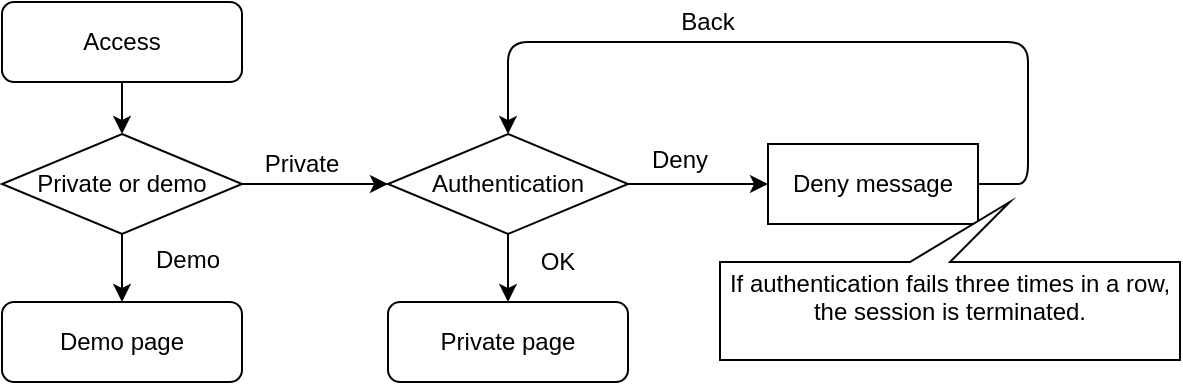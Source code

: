 <mxfile version="13.1.3">
    <diagram id="6hGFLwfOUW9BJ-s0fimq" name="Page-1">
        <mxGraphModel dx="626" dy="478" grid="1" gridSize="10" guides="1" tooltips="1" connect="1" arrows="1" fold="1" page="1" pageScale="1" pageWidth="827" pageHeight="1169" math="0" shadow="0">
            <root>
                <mxCell id="0"/>
                <mxCell id="1" parent="0"/>
                <mxCell id="4" value="Access" style="rounded=1;whiteSpace=wrap;html=1;" vertex="1" parent="1">
                    <mxGeometry x="7" y="10" width="120" height="40" as="geometry"/>
                </mxCell>
                <mxCell id="5" value="" style="endArrow=classic;html=1;exitX=0.5;exitY=1;exitDx=0;exitDy=0;" edge="1" parent="1" source="4" target="6">
                    <mxGeometry width="50" height="50" relative="1" as="geometry">
                        <mxPoint x="197" y="200" as="sourcePoint"/>
                        <mxPoint x="227" y="80" as="targetPoint"/>
                    </mxGeometry>
                </mxCell>
                <mxCell id="6" value="Private or demo" style="rhombus;whiteSpace=wrap;html=1;" vertex="1" parent="1">
                    <mxGeometry x="7" y="76" width="120" height="50" as="geometry"/>
                </mxCell>
                <mxCell id="7" value="" style="endArrow=classic;html=1;exitX=1;exitY=0.5;exitDx=0;exitDy=0;" edge="1" parent="1" source="6" target="15">
                    <mxGeometry width="50" height="50" relative="1" as="geometry">
                        <mxPoint x="197" y="166" as="sourcePoint"/>
                        <mxPoint x="195" y="116" as="targetPoint"/>
                    </mxGeometry>
                </mxCell>
                <mxCell id="8" value="" style="endArrow=classic;html=1;exitX=0.5;exitY=1;exitDx=0;exitDy=0;" edge="1" parent="1" source="6">
                    <mxGeometry width="50" height="50" relative="1" as="geometry">
                        <mxPoint x="197" y="166" as="sourcePoint"/>
                        <mxPoint x="67" y="160" as="targetPoint"/>
                    </mxGeometry>
                </mxCell>
                <mxCell id="11" value="Private" style="text;html=1;strokeColor=none;fillColor=none;align=center;verticalAlign=middle;whiteSpace=wrap;rounded=0;" vertex="1" parent="1">
                    <mxGeometry x="137" y="81" width="40" height="20" as="geometry"/>
                </mxCell>
                <mxCell id="13" value="Demo" style="text;html=1;strokeColor=none;fillColor=none;align=center;verticalAlign=middle;whiteSpace=wrap;rounded=0;" vertex="1" parent="1">
                    <mxGeometry x="80" y="129" width="40" height="20" as="geometry"/>
                </mxCell>
                <mxCell id="15" value="&lt;span&gt;Authentication&lt;/span&gt;" style="rhombus;whiteSpace=wrap;html=1;" vertex="1" parent="1">
                    <mxGeometry x="200" y="76" width="120" height="50" as="geometry"/>
                </mxCell>
                <mxCell id="16" value="" style="endArrow=classic;html=1;entryX=0;entryY=0.5;entryDx=0;entryDy=0;" edge="1" parent="1" target="25">
                    <mxGeometry width="50" height="50" relative="1" as="geometry">
                        <mxPoint x="320" y="101" as="sourcePoint"/>
                        <mxPoint x="360" y="101" as="targetPoint"/>
                    </mxGeometry>
                </mxCell>
                <mxCell id="17" value="Deny" style="text;html=1;strokeColor=none;fillColor=none;align=center;verticalAlign=middle;whiteSpace=wrap;rounded=0;" vertex="1" parent="1">
                    <mxGeometry x="326" y="79" width="40" height="20" as="geometry"/>
                </mxCell>
                <mxCell id="18" value="" style="endArrow=classic;html=1;exitX=0.5;exitY=1;exitDx=0;exitDy=0;entryX=0.5;entryY=0;entryDx=0;entryDy=0;" edge="1" parent="1" source="15" target="28">
                    <mxGeometry width="50" height="50" relative="1" as="geometry">
                        <mxPoint x="137" y="126" as="sourcePoint"/>
                        <mxPoint x="255" y="160" as="targetPoint"/>
                    </mxGeometry>
                </mxCell>
                <mxCell id="19" value="OK" style="text;html=1;strokeColor=none;fillColor=none;align=center;verticalAlign=middle;whiteSpace=wrap;rounded=0;" vertex="1" parent="1">
                    <mxGeometry x="265" y="130" width="40" height="20" as="geometry"/>
                </mxCell>
                <mxCell id="22" style="edgeStyle=orthogonalEdgeStyle;rounded=0;orthogonalLoop=1;jettySize=auto;html=1;exitX=0.5;exitY=1;exitDx=0;exitDy=0;" edge="1" parent="1" source="15" target="15">
                    <mxGeometry relative="1" as="geometry"/>
                </mxCell>
                <mxCell id="24" value="" style="endArrow=classic;html=1;exitX=1;exitY=0.5;exitDx=0;exitDy=0;entryX=0.5;entryY=0;entryDx=0;entryDy=0;" edge="1" parent="1" source="25" target="15">
                    <mxGeometry width="50" height="50" relative="1" as="geometry">
                        <mxPoint x="237" y="250" as="sourcePoint"/>
                        <mxPoint x="520" y="20" as="targetPoint"/>
                        <Array as="points">
                            <mxPoint x="500" y="101"/>
                            <mxPoint x="520" y="101"/>
                            <mxPoint x="520" y="30"/>
                            <mxPoint x="260" y="30"/>
                        </Array>
                    </mxGeometry>
                </mxCell>
                <mxCell id="25" value="Deny message" style="rounded=0;whiteSpace=wrap;html=1;" vertex="1" parent="1">
                    <mxGeometry x="390" y="81" width="105" height="40" as="geometry"/>
                </mxCell>
                <mxCell id="26" value="Back" style="text;html=1;strokeColor=none;fillColor=none;align=center;verticalAlign=middle;whiteSpace=wrap;rounded=0;" vertex="1" parent="1">
                    <mxGeometry x="340" y="10" width="40" height="20" as="geometry"/>
                </mxCell>
                <mxCell id="27" value="Demo page" style="rounded=1;whiteSpace=wrap;html=1;" vertex="1" parent="1">
                    <mxGeometry x="7" y="160" width="120" height="40" as="geometry"/>
                </mxCell>
                <mxCell id="28" value="Private page" style="rounded=1;whiteSpace=wrap;html=1;" vertex="1" parent="1">
                    <mxGeometry x="200" y="160" width="120" height="40" as="geometry"/>
                </mxCell>
                <mxCell id="29" value="&lt;div&gt;If authentication fails three times in a row, the session is terminated.&lt;/div&gt;&lt;div&gt;&lt;br&gt;&lt;/div&gt;" style="shape=callout;whiteSpace=wrap;html=1;perimeter=calloutPerimeter;position2=0.37;direction=west;" vertex="1" parent="1">
                    <mxGeometry x="366" y="110" width="230" height="79" as="geometry"/>
                </mxCell>
            </root>
        </mxGraphModel>
    </diagram>
</mxfile>